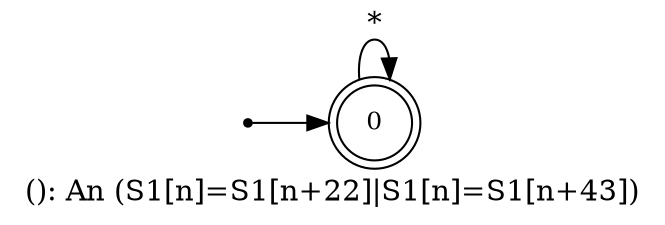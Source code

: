 digraph G {
label = "(): An (S1[n]=S1[n+22]|S1[n]=S1[n+43])";
rankdir = LR;
node [shape = doublecircle, label="0", fontsize=12]0;
node [shape = point ]; qi
qi ->0;
0 -> 0[ label = "*"];
}
